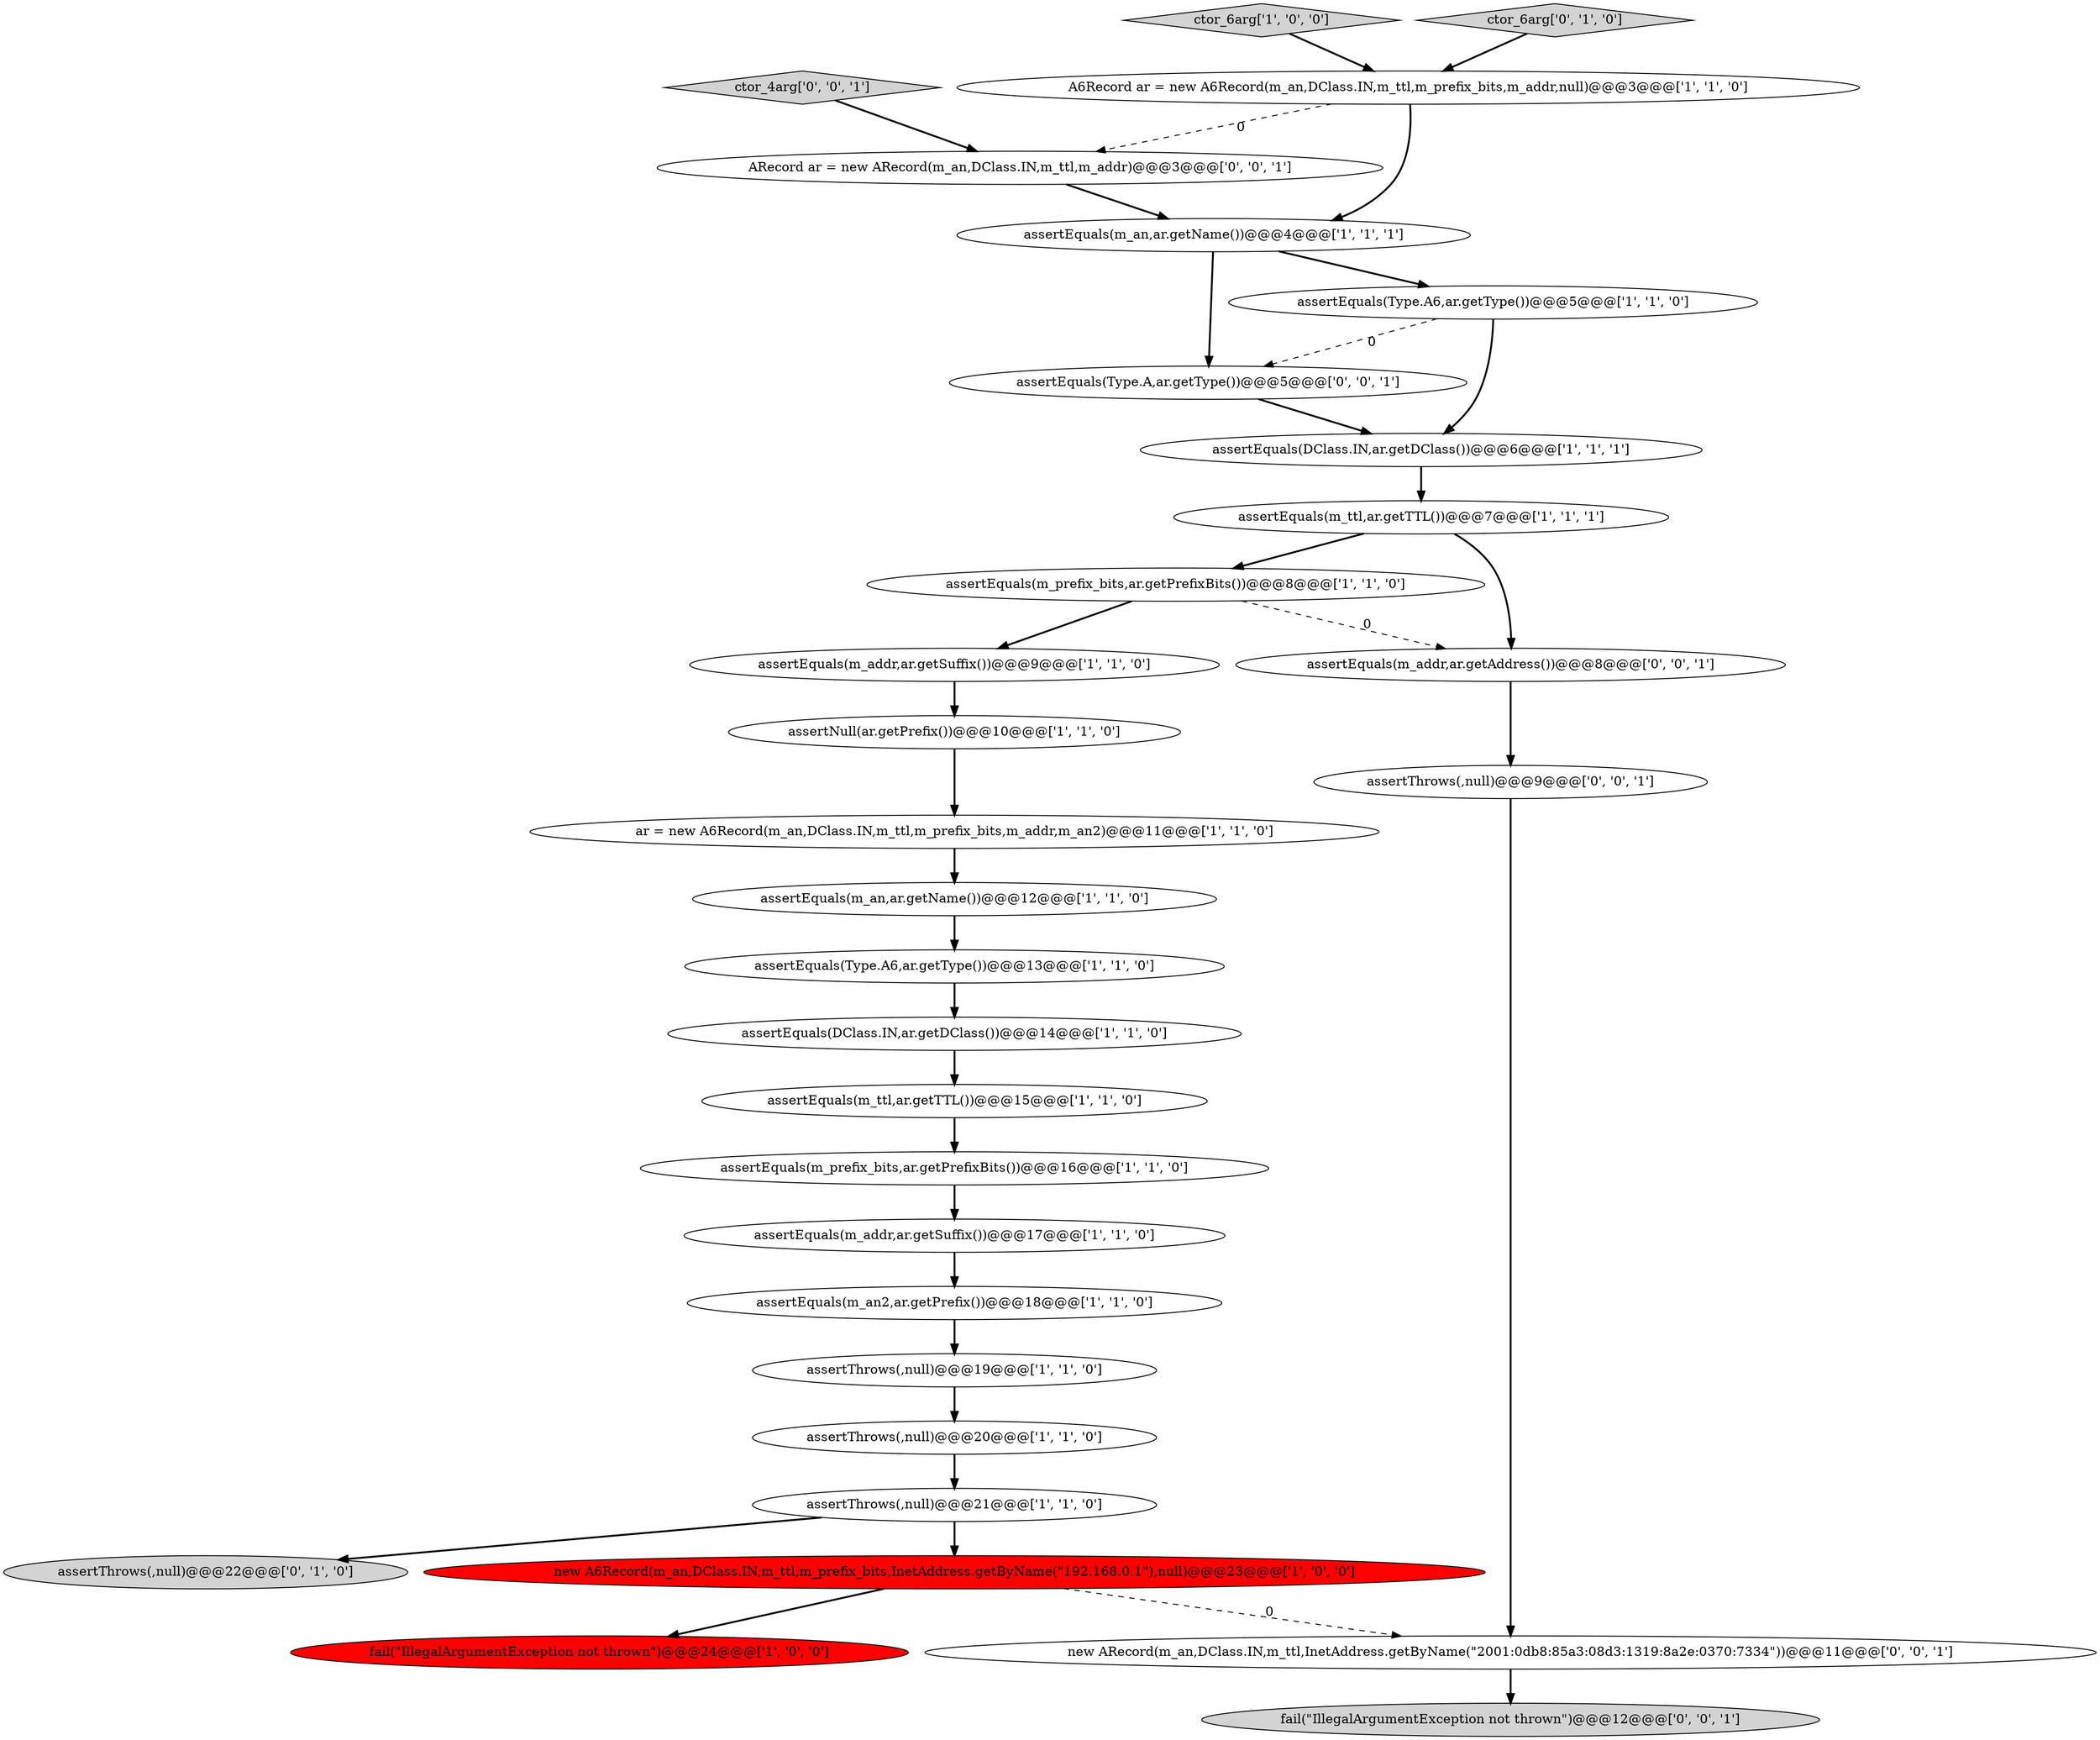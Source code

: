 digraph {
13 [style = filled, label = "assertThrows(,null)@@@19@@@['1', '1', '0']", fillcolor = white, shape = ellipse image = "AAA0AAABBB1BBB"];
21 [style = filled, label = "assertEquals(m_addr,ar.getSuffix())@@@9@@@['1', '1', '0']", fillcolor = white, shape = ellipse image = "AAA0AAABBB1BBB"];
9 [style = filled, label = "assertEquals(m_an2,ar.getPrefix())@@@18@@@['1', '1', '0']", fillcolor = white, shape = ellipse image = "AAA0AAABBB1BBB"];
19 [style = filled, label = "new A6Record(m_an,DClass.IN,m_ttl,m_prefix_bits,InetAddress.getByName(\"192.168.0.1\"),null)@@@23@@@['1', '0', '0']", fillcolor = red, shape = ellipse image = "AAA1AAABBB1BBB"];
2 [style = filled, label = "assertEquals(m_addr,ar.getSuffix())@@@17@@@['1', '1', '0']", fillcolor = white, shape = ellipse image = "AAA0AAABBB1BBB"];
18 [style = filled, label = "assertThrows(,null)@@@21@@@['1', '1', '0']", fillcolor = white, shape = ellipse image = "AAA0AAABBB1BBB"];
0 [style = filled, label = "ctor_6arg['1', '0', '0']", fillcolor = lightgray, shape = diamond image = "AAA0AAABBB1BBB"];
10 [style = filled, label = "assertNull(ar.getPrefix())@@@10@@@['1', '1', '0']", fillcolor = white, shape = ellipse image = "AAA0AAABBB1BBB"];
12 [style = filled, label = "assertEquals(m_prefix_bits,ar.getPrefixBits())@@@16@@@['1', '1', '0']", fillcolor = white, shape = ellipse image = "AAA0AAABBB1BBB"];
25 [style = filled, label = "new ARecord(m_an,DClass.IN,m_ttl,InetAddress.getByName(\"2001:0db8:85a3:08d3:1319:8a2e:0370:7334\"))@@@11@@@['0', '0', '1']", fillcolor = white, shape = ellipse image = "AAA0AAABBB3BBB"];
29 [style = filled, label = "ARecord ar = new ARecord(m_an,DClass.IN,m_ttl,m_addr)@@@3@@@['0', '0', '1']", fillcolor = white, shape = ellipse image = "AAA0AAABBB3BBB"];
15 [style = filled, label = "assertEquals(m_an,ar.getName())@@@12@@@['1', '1', '0']", fillcolor = white, shape = ellipse image = "AAA0AAABBB1BBB"];
6 [style = filled, label = "assertEquals(Type.A6,ar.getType())@@@13@@@['1', '1', '0']", fillcolor = white, shape = ellipse image = "AAA0AAABBB1BBB"];
20 [style = filled, label = "fail(\"IllegalArgumentException not thrown\")@@@24@@@['1', '0', '0']", fillcolor = red, shape = ellipse image = "AAA1AAABBB1BBB"];
22 [style = filled, label = "assertThrows(,null)@@@22@@@['0', '1', '0']", fillcolor = lightgray, shape = ellipse image = "AAA0AAABBB2BBB"];
5 [style = filled, label = "assertEquals(m_an,ar.getName())@@@4@@@['1', '1', '1']", fillcolor = white, shape = ellipse image = "AAA0AAABBB1BBB"];
4 [style = filled, label = "assertEquals(DClass.IN,ar.getDClass())@@@14@@@['1', '1', '0']", fillcolor = white, shape = ellipse image = "AAA0AAABBB1BBB"];
1 [style = filled, label = "assertEquals(m_ttl,ar.getTTL())@@@15@@@['1', '1', '0']", fillcolor = white, shape = ellipse image = "AAA0AAABBB1BBB"];
30 [style = filled, label = "ctor_4arg['0', '0', '1']", fillcolor = lightgray, shape = diamond image = "AAA0AAABBB3BBB"];
7 [style = filled, label = "assertEquals(m_ttl,ar.getTTL())@@@7@@@['1', '1', '1']", fillcolor = white, shape = ellipse image = "AAA0AAABBB1BBB"];
24 [style = filled, label = "assertEquals(Type.A,ar.getType())@@@5@@@['0', '0', '1']", fillcolor = white, shape = ellipse image = "AAA0AAABBB3BBB"];
3 [style = filled, label = "assertEquals(m_prefix_bits,ar.getPrefixBits())@@@8@@@['1', '1', '0']", fillcolor = white, shape = ellipse image = "AAA0AAABBB1BBB"];
8 [style = filled, label = "A6Record ar = new A6Record(m_an,DClass.IN,m_ttl,m_prefix_bits,m_addr,null)@@@3@@@['1', '1', '0']", fillcolor = white, shape = ellipse image = "AAA0AAABBB1BBB"];
26 [style = filled, label = "assertEquals(m_addr,ar.getAddress())@@@8@@@['0', '0', '1']", fillcolor = white, shape = ellipse image = "AAA0AAABBB3BBB"];
27 [style = filled, label = "fail(\"IllegalArgumentException not thrown\")@@@12@@@['0', '0', '1']", fillcolor = lightgray, shape = ellipse image = "AAA0AAABBB3BBB"];
16 [style = filled, label = "assertThrows(,null)@@@20@@@['1', '1', '0']", fillcolor = white, shape = ellipse image = "AAA0AAABBB1BBB"];
23 [style = filled, label = "ctor_6arg['0', '1', '0']", fillcolor = lightgray, shape = diamond image = "AAA0AAABBB2BBB"];
11 [style = filled, label = "ar = new A6Record(m_an,DClass.IN,m_ttl,m_prefix_bits,m_addr,m_an2)@@@11@@@['1', '1', '0']", fillcolor = white, shape = ellipse image = "AAA0AAABBB1BBB"];
14 [style = filled, label = "assertEquals(Type.A6,ar.getType())@@@5@@@['1', '1', '0']", fillcolor = white, shape = ellipse image = "AAA0AAABBB1BBB"];
17 [style = filled, label = "assertEquals(DClass.IN,ar.getDClass())@@@6@@@['1', '1', '1']", fillcolor = white, shape = ellipse image = "AAA0AAABBB1BBB"];
28 [style = filled, label = "assertThrows(,null)@@@9@@@['0', '0', '1']", fillcolor = white, shape = ellipse image = "AAA0AAABBB3BBB"];
14->24 [style = dashed, label="0"];
21->10 [style = bold, label=""];
16->18 [style = bold, label=""];
29->5 [style = bold, label=""];
3->26 [style = dashed, label="0"];
19->20 [style = bold, label=""];
18->19 [style = bold, label=""];
14->17 [style = bold, label=""];
15->6 [style = bold, label=""];
2->9 [style = bold, label=""];
5->14 [style = bold, label=""];
23->8 [style = bold, label=""];
13->16 [style = bold, label=""];
30->29 [style = bold, label=""];
7->3 [style = bold, label=""];
11->15 [style = bold, label=""];
7->26 [style = bold, label=""];
17->7 [style = bold, label=""];
25->27 [style = bold, label=""];
6->4 [style = bold, label=""];
12->2 [style = bold, label=""];
18->22 [style = bold, label=""];
8->5 [style = bold, label=""];
5->24 [style = bold, label=""];
24->17 [style = bold, label=""];
0->8 [style = bold, label=""];
1->12 [style = bold, label=""];
28->25 [style = bold, label=""];
3->21 [style = bold, label=""];
4->1 [style = bold, label=""];
26->28 [style = bold, label=""];
19->25 [style = dashed, label="0"];
8->29 [style = dashed, label="0"];
9->13 [style = bold, label=""];
10->11 [style = bold, label=""];
}
